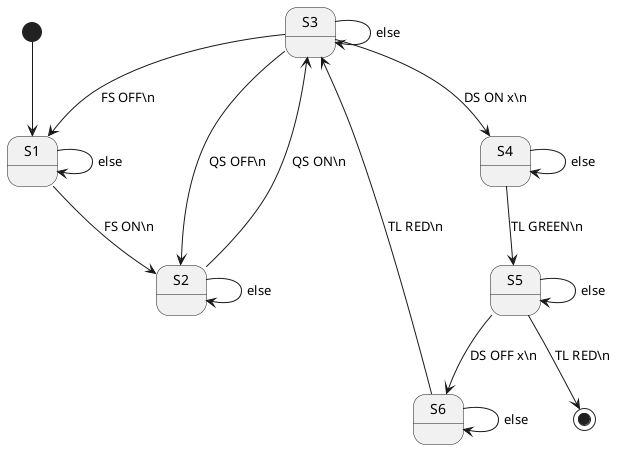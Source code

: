 @startuml

'subregex for req 5:
'(FS ON)\n(?:.*\n)*(QS ON)\n(?:.*\n)*(DS ON (\d+))\n(?:.*\n)*(TL GREEN)\n
'(?:(?!TL RED\n|DS OFF \4\n)(?:.|\n))*(TL RED)\n(?:.*\n)*(QS OFF)\n

[*] --> S1

S1 --> S2 : FS ON\\n
S1 --> S1 : else

S2 --> S2 : else
S2 --> S3 : QS ON\\n

S3 --> S3 : else
S3 --> S4 : DS ON x\\n

S4 --> S4 : else
S4 --> S5 : TL GREEN\\n

S5 --> S5 : else
S5 --> S6 : DS OFF x\\n

S5 --> [*] : TL RED\\n

S6 --> S6 : else
S6 --> S3 : TL RED\\n

S3 -> S2 : QS OFF\\n

S3 --> S1 : FS OFF\\n


@enduml
